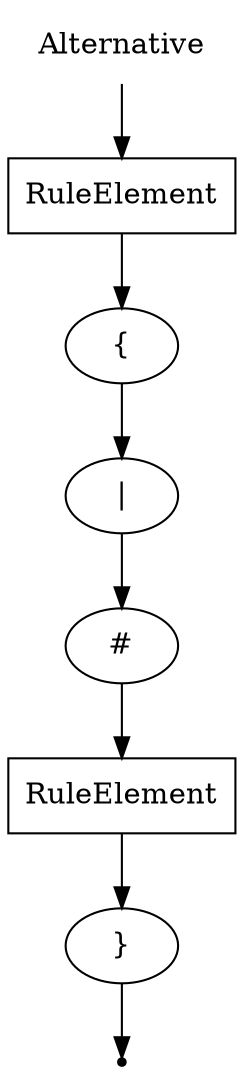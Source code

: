 digraph Alternative {
    start [label="Alternative" shape=plaintext];
    A [label="RuleElement" shape=box];
    B [label="{" shape=oval];
    C [label="|" shape=oval];
    D [label="#" shape=oval];
    E [label="RuleElement" shape=box];
    F [label="}" shape=oval];
    end [label="" shape=point];
    start -> A;
    A -> B;
    B -> C;
    C -> D;
    D -> E;
    E -> F;
    F -> end;
}
